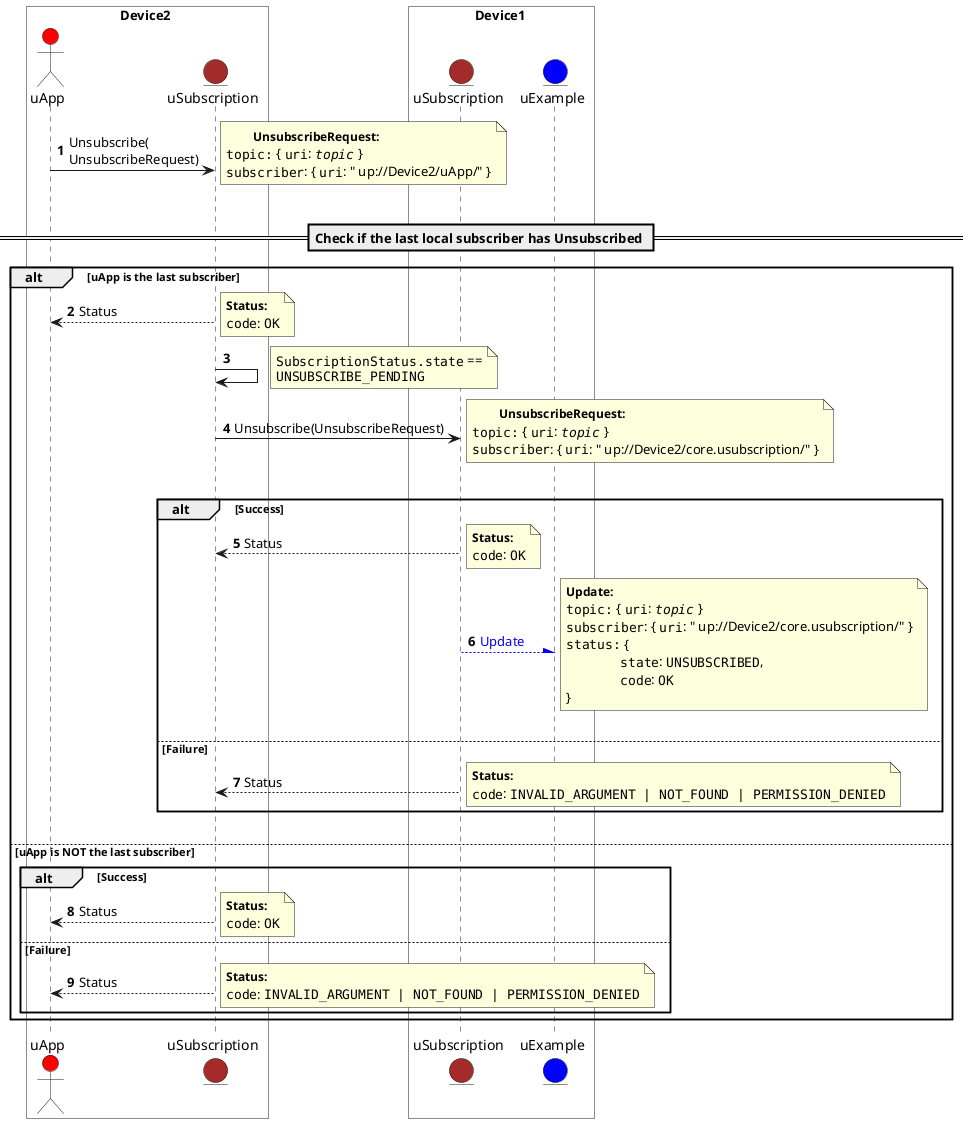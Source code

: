 @startuml
'https://plantuml.com/sequence-diagram

' SPDX-FileCopyrightText: 2023 Contributors to the Eclipse Foundation
'
' See the NOTICE file(s) distributed with this work for additional
' information regarding copyright ownership.
' 
' This program and the accompanying materials are made available under
' the terms of the Apache License Version 2.0 which is available at
' https://www.apache.org/licenses/LICENSE-2.0
'
' SPDX-FileType: SOURCE
' SPDX-License-Identifier: Apache-2.0

autonumber
box Device2 #white
	actor uApp #red
	entity uSubscription as SM1 #brown
end box
box Device1 #white
	entity uSubscription as SM2 #brown
	entity uExample #blue
end box

uApp -> SM1: Unsubscribe(\nUnsubscribeRequest)
note right
 	<size:12>**UnsubscribeRequest:**</size>
	""topic:"" { ""uri"": ""//topic//"" }
	""subscriber"": { ""uri"": " up://Device2/uApp/" }
end note
|||
== Check if the last local subscriber has Unsubscribed ==
alt uApp is the last subscriber
 	SM1 --> uApp: Status
	note right
		<size:12>**Status:**</size>
		""code"": ""OK""
	end note
	SM1 -> SM1
 	note right
		""SubscriptionStatus.state"" ==
		""UNSUBSCRIBE_PENDING""
	end note
	SM1 -> SM2: Unsubscribe(UnsubscribeRequest)
	note right
 		<size:12>**UnsubscribeRequest:**</size>
		""topic:"" { ""uri"": ""//topic//"" }
		""subscriber"": { ""uri"": " up://Device2/core.usubscription/" }
	end note
	|||
	alt Success
 		SM2 --> SM1: Status
		note right
			<size:12>**Status:**</size>
			""code"": ""OK""
		end note
 		SM2 -[#0000FF]-\ uExample: <font color=blue>Update</font>
		note right
			<size:12>**Update:**</size>
			""topic:"" { ""uri"": ""//topic//"" }
			""subscriber"": { ""uri"": " up://Device2/core.usubscription/" }
			""status:"" {
				\t""state"": ""UNSUBSCRIBED"",
				\t""code"": ""OK""
			}
		end note
	|||
	else Failure
		SM2 --> SM1: Status
		note right
			<size:12>**Status:**</size>
			""code"": ""INVALID_ARGUMENT | NOT_FOUND | PERMISSION_DENIED""
		end note
	end alt
|||
else uApp is NOT the last subscriber
	alt Success
		SM1--> uApp: Status
		note right
			<size:12>**Status:**</size>
			""code"": ""OK""
		end note
	else Failure
		SM1 --> uApp: Status
		note right
			<size:12>**Status:**</size>
			""code"": ""INVALID_ARGUMENT | NOT_FOUND | PERMISSION_DENIED""
		end note
	end alt
end alt
@enduml